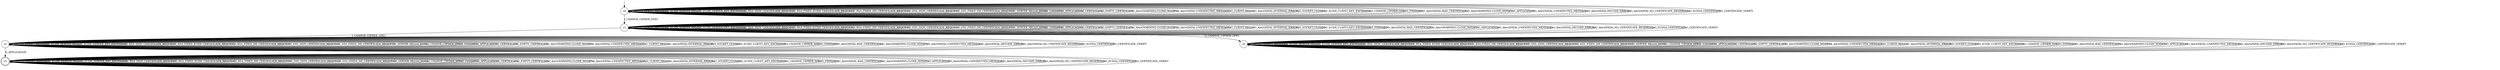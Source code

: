 digraph g {

	s0 [shape="circle" label="s0"];
	s1 [shape="circle" label="s1"];
	s2 [shape="circle" label="s2"];
	s3 [shape="doublecircle" label="s3"];
	s4 [shape="circle" label="s4"];
	s0 -> s0 [label="I_HELLO_VERIFY_REQUEST"];
	s0 -> s0 [label="I_ECDH_SERVER_HELLO"];
	s0 -> s0 [label="I_ECDH_SERVER_KEY_EXCHANGE"];
	s0 -> s0 [label="I_RSA_SIGN_CERTIFICATE_REQUEST"];
	s0 -> s0 [label="I_RSA_FIXED_ECDH_CERTIFICATE_REQUEST"];
	s0 -> s0 [label="I_RSA_FIXED_DH_CERTIFICATE_REQUEST"];
	s0 -> s0 [label="I_DSS_SIGN_CERTIFICATE_REQUEST"];
	s0 -> s0 [label="I_DSS_FIXED_DH_CERTIFICATE_REQUEST"];
	s0 -> s0 [label="I_SERVER_HELLO_DONE"];
	s0 -> s1 [label="I_CHANGE_CIPHER_SPEC"];
	s0 -> s0 [label="I_FINISHED"];
	s0 -> s0 [label="I_APPLICATION"];
	s0 -> s0 [label="I_CERTIFICATE"];
	s0 -> s0 [label="I_EMPTY_CERTIFICATE"];
	s0 -> s0 [label="I_Alert(WARNING,CLOSE_NOTIFY)"];
	s0 -> s0 [label="I_Alert(FATAL,UNEXPECTED_MESSAGE)"];
	s0 -> s0 [label="O_CLIENT_HELLO"];
	s0 -> s0 [label="O_Alert(FATAL,INTERNAL_ERROR)"];
	s0 -> s0 [label="O_SOCKET_CLOSED"];
	s0 -> s0 [label="O_ECDH_CLIENT_KEY_EXCHANGE"];
	s0 -> s0 [label="O_CHANGE_CIPHER_SPEC"];
	s0 -> s0 [label="O_FINISHED"];
	s0 -> s0 [label="O_Alert(FATAL,BAD_CERTIFICATE)"];
	s0 -> s0 [label="O_Alert(WARNING,CLOSE_NOTIFY)"];
	s0 -> s0 [label="O_APPLICATION"];
	s0 -> s0 [label="O_Alert(FATAL,UNEXPECTED_MESSAGE)"];
	s0 -> s0 [label="O_Alert(FATAL,DECODE_ERROR)"];
	s0 -> s0 [label="O_Alert(FATAL,NO_CERTIFICATE_RESERVED)"];
	s0 -> s0 [label="O_ECDSA_CERTIFICATE"];
	s0 -> s0 [label="O_CERTIFICATE_VERIFY"];
	s1 -> s1 [label="I_HELLO_VERIFY_REQUEST"];
	s1 -> s1 [label="I_ECDH_SERVER_HELLO"];
	s1 -> s1 [label="I_ECDH_SERVER_KEY_EXCHANGE"];
	s1 -> s1 [label="I_RSA_SIGN_CERTIFICATE_REQUEST"];
	s1 -> s1 [label="I_RSA_FIXED_ECDH_CERTIFICATE_REQUEST"];
	s1 -> s1 [label="I_RSA_FIXED_DH_CERTIFICATE_REQUEST"];
	s1 -> s1 [label="I_DSS_SIGN_CERTIFICATE_REQUEST"];
	s1 -> s1 [label="I_DSS_FIXED_DH_CERTIFICATE_REQUEST"];
	s1 -> s1 [label="I_SERVER_HELLO_DONE"];
	s1 -> s2 [label="I_CHANGE_CIPHER_SPEC"];
	s1 -> s1 [label="I_FINISHED"];
	s1 -> s1 [label="I_APPLICATION"];
	s1 -> s1 [label="I_CERTIFICATE"];
	s1 -> s1 [label="I_EMPTY_CERTIFICATE"];
	s1 -> s1 [label="I_Alert(WARNING,CLOSE_NOTIFY)"];
	s1 -> s1 [label="I_Alert(FATAL,UNEXPECTED_MESSAGE)"];
	s1 -> s1 [label="O_CLIENT_HELLO"];
	s1 -> s1 [label="O_Alert(FATAL,INTERNAL_ERROR)"];
	s1 -> s1 [label="O_SOCKET_CLOSED"];
	s1 -> s1 [label="O_ECDH_CLIENT_KEY_EXCHANGE"];
	s1 -> s4 [label="O_CHANGE_CIPHER_SPEC"];
	s1 -> s1 [label="O_FINISHED"];
	s1 -> s1 [label="O_Alert(FATAL,BAD_CERTIFICATE)"];
	s1 -> s1 [label="O_Alert(WARNING,CLOSE_NOTIFY)"];
	s1 -> s1 [label="O_APPLICATION"];
	s1 -> s1 [label="O_Alert(FATAL,UNEXPECTED_MESSAGE)"];
	s1 -> s1 [label="O_Alert(FATAL,DECODE_ERROR)"];
	s1 -> s1 [label="O_Alert(FATAL,NO_CERTIFICATE_RESERVED)"];
	s1 -> s1 [label="O_ECDSA_CERTIFICATE"];
	s1 -> s1 [label="O_CERTIFICATE_VERIFY"];
	s2 -> s2 [label="I_HELLO_VERIFY_REQUEST"];
	s2 -> s2 [label="I_ECDH_SERVER_HELLO"];
	s2 -> s2 [label="I_ECDH_SERVER_KEY_EXCHANGE"];
	s2 -> s2 [label="I_RSA_SIGN_CERTIFICATE_REQUEST"];
	s2 -> s2 [label="I_RSA_FIXED_ECDH_CERTIFICATE_REQUEST"];
	s2 -> s2 [label="I_RSA_FIXED_DH_CERTIFICATE_REQUEST"];
	s2 -> s2 [label="I_DSS_SIGN_CERTIFICATE_REQUEST"];
	s2 -> s2 [label="I_DSS_FIXED_DH_CERTIFICATE_REQUEST"];
	s2 -> s2 [label="I_SERVER_HELLO_DONE"];
	s2 -> s2 [label="I_CHANGE_CIPHER_SPEC"];
	s2 -> s2 [label="I_FINISHED"];
	s2 -> s2 [label="I_APPLICATION"];
	s2 -> s2 [label="I_CERTIFICATE"];
	s2 -> s2 [label="I_EMPTY_CERTIFICATE"];
	s2 -> s2 [label="I_Alert(WARNING,CLOSE_NOTIFY)"];
	s2 -> s2 [label="I_Alert(FATAL,UNEXPECTED_MESSAGE)"];
	s2 -> s2 [label="O_CLIENT_HELLO"];
	s2 -> s2 [label="O_Alert(FATAL,INTERNAL_ERROR)"];
	s2 -> s2 [label="O_SOCKET_CLOSED"];
	s2 -> s2 [label="O_ECDH_CLIENT_KEY_EXCHANGE"];
	s2 -> s2 [label="O_CHANGE_CIPHER_SPEC"];
	s2 -> s2 [label="O_FINISHED"];
	s2 -> s2 [label="O_Alert(FATAL,BAD_CERTIFICATE)"];
	s2 -> s2 [label="O_Alert(WARNING,CLOSE_NOTIFY)"];
	s2 -> s3 [label="O_APPLICATION"];
	s2 -> s2 [label="O_Alert(FATAL,UNEXPECTED_MESSAGE)"];
	s2 -> s2 [label="O_Alert(FATAL,DECODE_ERROR)"];
	s2 -> s2 [label="O_Alert(FATAL,NO_CERTIFICATE_RESERVED)"];
	s2 -> s2 [label="O_ECDSA_CERTIFICATE"];
	s2 -> s2 [label="O_CERTIFICATE_VERIFY"];
	s3 -> s3 [label="I_HELLO_VERIFY_REQUEST"];
	s3 -> s3 [label="I_ECDH_SERVER_HELLO"];
	s3 -> s3 [label="I_ECDH_SERVER_KEY_EXCHANGE"];
	s3 -> s3 [label="I_RSA_SIGN_CERTIFICATE_REQUEST"];
	s3 -> s3 [label="I_RSA_FIXED_ECDH_CERTIFICATE_REQUEST"];
	s3 -> s3 [label="I_RSA_FIXED_DH_CERTIFICATE_REQUEST"];
	s3 -> s3 [label="I_DSS_SIGN_CERTIFICATE_REQUEST"];
	s3 -> s3 [label="I_DSS_FIXED_DH_CERTIFICATE_REQUEST"];
	s3 -> s3 [label="I_SERVER_HELLO_DONE"];
	s3 -> s3 [label="I_CHANGE_CIPHER_SPEC"];
	s3 -> s3 [label="I_FINISHED"];
	s3 -> s3 [label="I_APPLICATION"];
	s3 -> s3 [label="I_CERTIFICATE"];
	s3 -> s3 [label="I_EMPTY_CERTIFICATE"];
	s3 -> s3 [label="I_Alert(WARNING,CLOSE_NOTIFY)"];
	s3 -> s3 [label="I_Alert(FATAL,UNEXPECTED_MESSAGE)"];
	s3 -> s3 [label="O_CLIENT_HELLO"];
	s3 -> s3 [label="O_Alert(FATAL,INTERNAL_ERROR)"];
	s3 -> s3 [label="O_SOCKET_CLOSED"];
	s3 -> s3 [label="O_ECDH_CLIENT_KEY_EXCHANGE"];
	s3 -> s3 [label="O_CHANGE_CIPHER_SPEC"];
	s3 -> s3 [label="O_FINISHED"];
	s3 -> s3 [label="O_Alert(FATAL,BAD_CERTIFICATE)"];
	s3 -> s3 [label="O_Alert(WARNING,CLOSE_NOTIFY)"];
	s3 -> s3 [label="O_APPLICATION"];
	s3 -> s3 [label="O_Alert(FATAL,UNEXPECTED_MESSAGE)"];
	s3 -> s3 [label="O_Alert(FATAL,DECODE_ERROR)"];
	s3 -> s3 [label="O_Alert(FATAL,NO_CERTIFICATE_RESERVED)"];
	s3 -> s3 [label="O_ECDSA_CERTIFICATE"];
	s3 -> s3 [label="O_CERTIFICATE_VERIFY"];
	s4 -> s4 [label="I_HELLO_VERIFY_REQUEST"];
	s4 -> s4 [label="I_ECDH_SERVER_HELLO"];
	s4 -> s4 [label="I_ECDH_SERVER_KEY_EXCHANGE"];
	s4 -> s4 [label="I_RSA_SIGN_CERTIFICATE_REQUEST"];
	s4 -> s4 [label="I_RSA_FIXED_ECDH_CERTIFICATE_REQUEST"];
	s4 -> s4 [label="I_RSA_FIXED_DH_CERTIFICATE_REQUEST"];
	s4 -> s4 [label="I_DSS_SIGN_CERTIFICATE_REQUEST"];
	s4 -> s4 [label="I_DSS_FIXED_DH_CERTIFICATE_REQUEST"];
	s4 -> s4 [label="I_SERVER_HELLO_DONE"];
	s4 -> s4 [label="I_CHANGE_CIPHER_SPEC"];
	s4 -> s4 [label="I_FINISHED"];
	s4 -> s4 [label="I_APPLICATION"];
	s4 -> s4 [label="I_CERTIFICATE"];
	s4 -> s4 [label="I_EMPTY_CERTIFICATE"];
	s4 -> s4 [label="I_Alert(WARNING,CLOSE_NOTIFY)"];
	s4 -> s4 [label="I_Alert(FATAL,UNEXPECTED_MESSAGE)"];
	s4 -> s4 [label="O_CLIENT_HELLO"];
	s4 -> s4 [label="O_Alert(FATAL,INTERNAL_ERROR)"];
	s4 -> s4 [label="O_SOCKET_CLOSED"];
	s4 -> s4 [label="O_ECDH_CLIENT_KEY_EXCHANGE"];
	s4 -> s4 [label="O_CHANGE_CIPHER_SPEC"];
	s4 -> s4 [label="O_FINISHED"];
	s4 -> s4 [label="O_Alert(FATAL,BAD_CERTIFICATE)"];
	s4 -> s4 [label="O_Alert(WARNING,CLOSE_NOTIFY)"];
	s4 -> s4 [label="O_APPLICATION"];
	s4 -> s4 [label="O_Alert(FATAL,UNEXPECTED_MESSAGE)"];
	s4 -> s4 [label="O_Alert(FATAL,DECODE_ERROR)"];
	s4 -> s4 [label="O_Alert(FATAL,NO_CERTIFICATE_RESERVED)"];
	s4 -> s4 [label="O_ECDSA_CERTIFICATE"];
	s4 -> s4 [label="O_CERTIFICATE_VERIFY"];

__start0 [label="" shape="none" width="0" height="0"];
__start0 -> s0;

}
